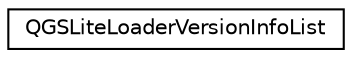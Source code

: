 digraph "类继承关系图"
{
  edge [fontname="Helvetica",fontsize="10",labelfontname="Helvetica",labelfontsize="10"];
  node [fontname="Helvetica",fontsize="10",shape=record];
  rankdir="LR";
  Node0 [label="QGSLiteLoaderVersionInfoList",height=0.2,width=0.4,color="black", fillcolor="white", style="filled",URL="$class_q_g_s_lite_loader_version_info_list.html"];
}
